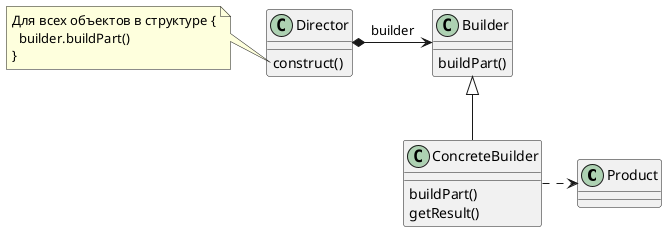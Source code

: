 @startuml
class Product

class Director {
  construct()
}

note left of Director::construct
  Для всех объектов в структуре {
    builder.buildPart()
  }
end note

class Builder {
  buildPart()
}

Director *-r-> Builder : builder

class ConcreteBuilder extends Builder {
  buildPart()
  getResult()
}

ConcreteBuilder .r.> Product
@enduml